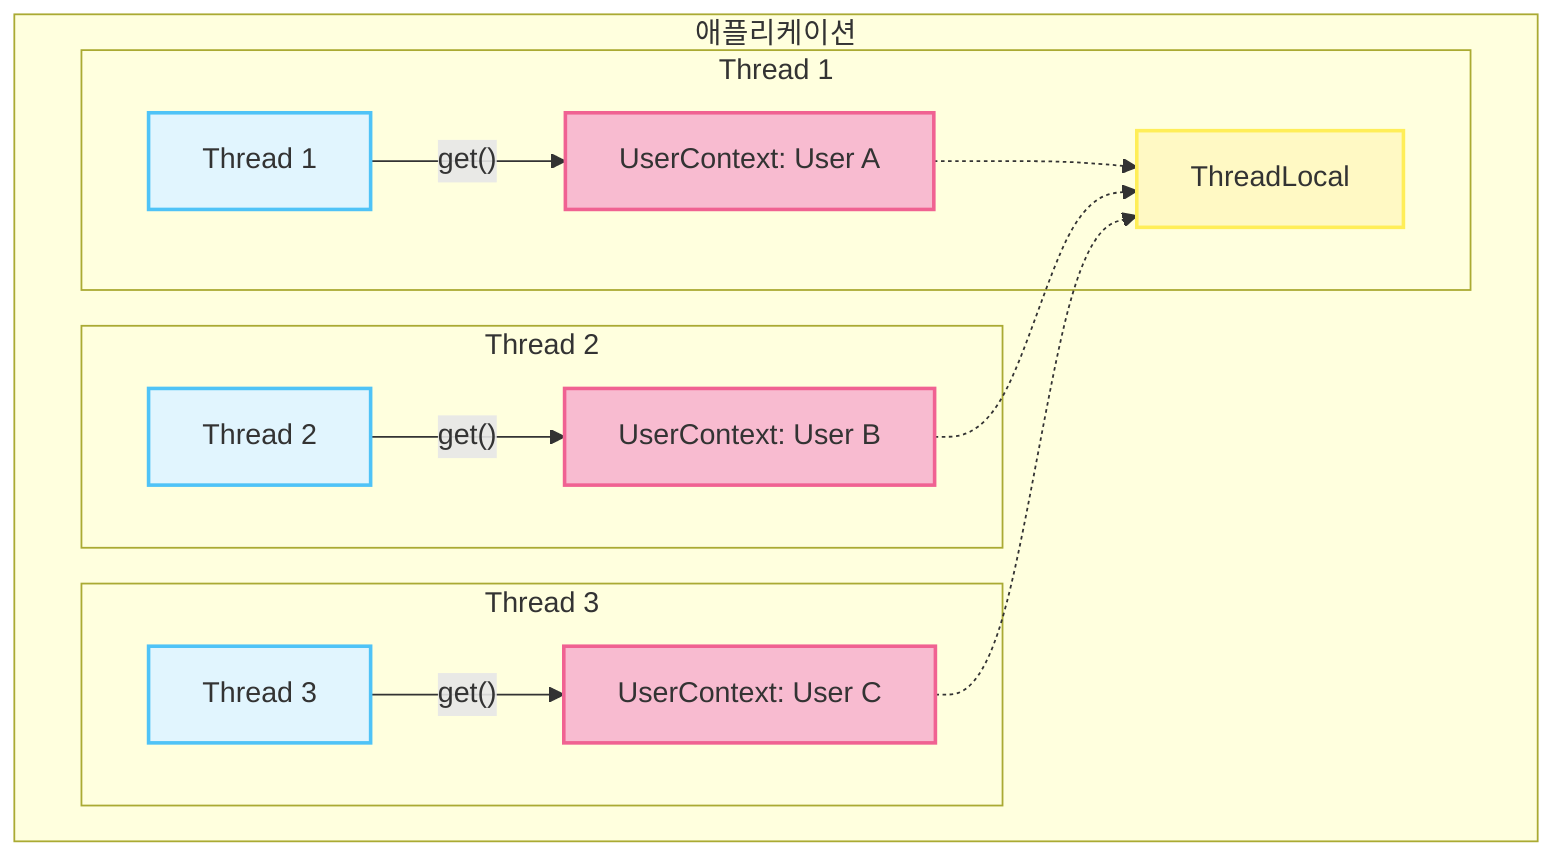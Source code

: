 graph TD
    subgraph "애플리케이션"
        TL[ThreadLocal<UserContext>]
        
        subgraph "Thread 1"
            T1[Thread 1]
            UC1[UserContext: User A]
            T1 -->|"get()"| UC1
            UC1 -.-> TL
        end
        
        subgraph "Thread 2"
            T2[Thread 2]
            UC2[UserContext: User B]
            T2 -->|"get()"| UC2
            UC2 -.-> TL
        end
        
        subgraph "Thread 3"
            T3[Thread 3]
            UC3[UserContext: User C]
            T3 -->|"get()"| UC3
            UC3 -.-> TL
        end
    end
    
    classDef thread fill:#e1f5fe,stroke:#4fc3f7,stroke-width:2px;
    classDef context fill:#f8bbd0,stroke:#f06292,stroke-width:2px;
    classDef threadLocal fill:#fff9c4,stroke:#ffee58,stroke-width:2px;
    
    class T1,T2,T3 thread;
    class UC1,UC2,UC3 context;
    class TL threadLocal;